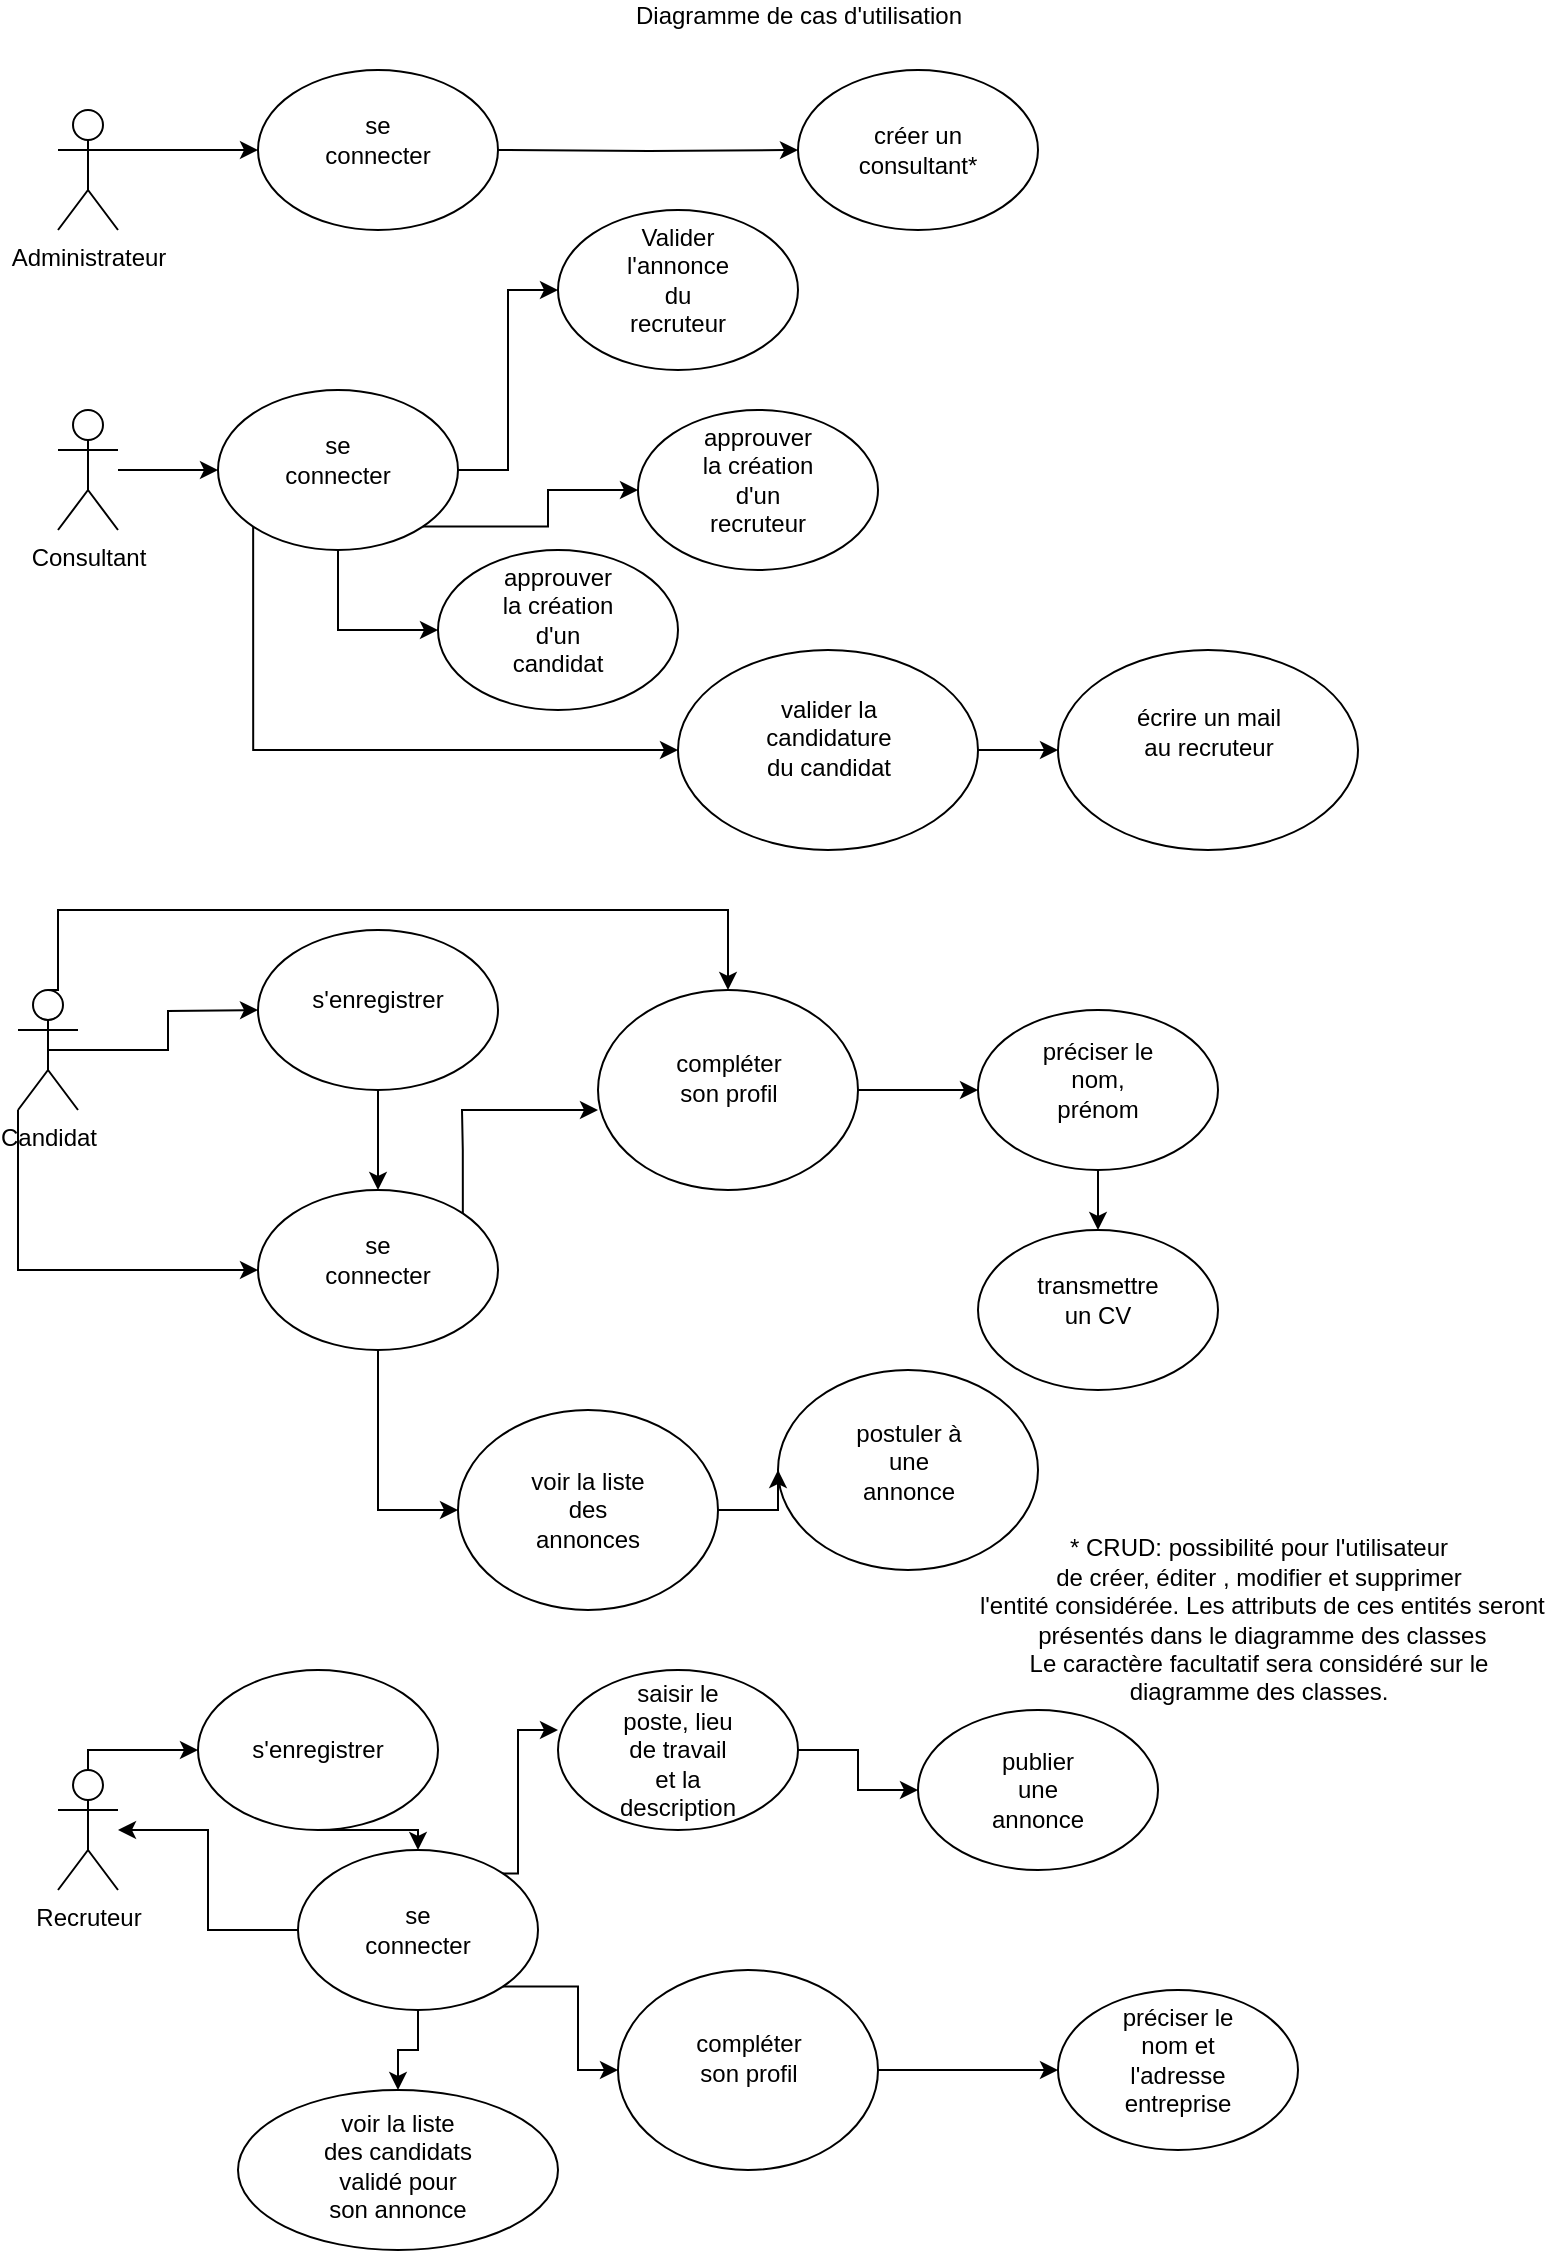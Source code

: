 <mxfile version="20.0.4" type="github">
  <diagram id="4P2TpbgXzhP-4KFeG8Nv" name="Page-1">
    <mxGraphModel dx="1225" dy="740" grid="1" gridSize="10" guides="1" tooltips="1" connect="1" arrows="1" fold="1" page="1" pageScale="1" pageWidth="827" pageHeight="1169" math="0" shadow="0">
      <root>
        <mxCell id="0" />
        <mxCell id="1" parent="0" />
        <mxCell id="2" value="&lt;div&gt;Diagramme de cas d&#39;utilisation&lt;/div&gt;&lt;div&gt;&lt;br&gt;&lt;/div&gt;" style="text;html=1;resizable=0;autosize=1;align=center;verticalAlign=middle;points=[];fillColor=none;strokeColor=none;rounded=0;" parent="1" vertex="1">
          <mxGeometry x="370" y="15" width="180" height="30" as="geometry" />
        </mxCell>
        <mxCell id="oijMVtfoC-c7ZMny98bf-4" value="" style="group" parent="1" vertex="1" connectable="0">
          <mxGeometry x="170" y="210" width="120" height="80" as="geometry" />
        </mxCell>
        <mxCell id="oijMVtfoC-c7ZMny98bf-2" value="" style="ellipse;whiteSpace=wrap;html=1;" parent="oijMVtfoC-c7ZMny98bf-4" vertex="1">
          <mxGeometry width="120" height="80" as="geometry" />
        </mxCell>
        <mxCell id="oijMVtfoC-c7ZMny98bf-3" value="se connecter" style="text;html=1;strokeColor=none;fillColor=none;align=center;verticalAlign=middle;whiteSpace=wrap;rounded=0;" parent="oijMVtfoC-c7ZMny98bf-4" vertex="1">
          <mxGeometry x="30" y="20" width="60" height="30" as="geometry" />
        </mxCell>
        <mxCell id="bDuGjaqNq2e8TzomaUQW-6" style="edgeStyle=orthogonalEdgeStyle;rounded=0;orthogonalLoop=1;jettySize=auto;html=1;entryX=0;entryY=0.5;entryDx=0;entryDy=0;" parent="1" source="oijMVtfoC-c7ZMny98bf-5" target="bDuGjaqNq2e8TzomaUQW-3" edge="1">
          <mxGeometry relative="1" as="geometry">
            <Array as="points">
              <mxPoint x="105" y="890" />
            </Array>
          </mxGeometry>
        </mxCell>
        <mxCell id="oijMVtfoC-c7ZMny98bf-5" value="Recruteur" style="shape=umlActor;verticalLabelPosition=bottom;verticalAlign=top;html=1;outlineConnect=0;" parent="1" vertex="1">
          <mxGeometry x="90" y="900" width="30" height="60" as="geometry" />
        </mxCell>
        <mxCell id="oijMVtfoC-c7ZMny98bf-15" style="edgeStyle=orthogonalEdgeStyle;rounded=0;orthogonalLoop=1;jettySize=auto;html=1;entryX=0;entryY=0.5;entryDx=0;entryDy=0;" parent="1" source="oijMVtfoC-c7ZMny98bf-10" target="oijMVtfoC-c7ZMny98bf-2" edge="1">
          <mxGeometry relative="1" as="geometry" />
        </mxCell>
        <mxCell id="oijMVtfoC-c7ZMny98bf-10" value="Consultant" style="shape=umlActor;verticalLabelPosition=bottom;verticalAlign=top;html=1;outlineConnect=0;" parent="1" vertex="1">
          <mxGeometry x="90" y="220" width="30" height="60" as="geometry" />
        </mxCell>
        <mxCell id="oijMVtfoC-c7ZMny98bf-25" style="edgeStyle=orthogonalEdgeStyle;rounded=0;orthogonalLoop=1;jettySize=auto;html=1;exitX=1;exitY=0.333;exitDx=0;exitDy=0;exitPerimeter=0;entryX=0;entryY=0.5;entryDx=0;entryDy=0;" parent="1" source="oijMVtfoC-c7ZMny98bf-12" target="oijMVtfoC-c7ZMny98bf-19" edge="1">
          <mxGeometry relative="1" as="geometry" />
        </mxCell>
        <mxCell id="oijMVtfoC-c7ZMny98bf-12" value="Administrateur" style="shape=umlActor;verticalLabelPosition=bottom;verticalAlign=top;html=1;outlineConnect=0;" parent="1" vertex="1">
          <mxGeometry x="90" y="70" width="30" height="60" as="geometry" />
        </mxCell>
        <mxCell id="oijMVtfoC-c7ZMny98bf-18" value="" style="group" parent="1" vertex="1" connectable="0">
          <mxGeometry x="190" y="50" width="120" height="80" as="geometry" />
        </mxCell>
        <mxCell id="oijMVtfoC-c7ZMny98bf-19" value="" style="ellipse;whiteSpace=wrap;html=1;" parent="oijMVtfoC-c7ZMny98bf-18" vertex="1">
          <mxGeometry width="120" height="80" as="geometry" />
        </mxCell>
        <mxCell id="oijMVtfoC-c7ZMny98bf-20" value="se connecter" style="text;html=1;strokeColor=none;fillColor=none;align=center;verticalAlign=middle;whiteSpace=wrap;rounded=0;" parent="oijMVtfoC-c7ZMny98bf-18" vertex="1">
          <mxGeometry x="30" y="20" width="60" height="30" as="geometry" />
        </mxCell>
        <mxCell id="oijMVtfoC-c7ZMny98bf-29" value="" style="group" parent="1" vertex="1" connectable="0">
          <mxGeometry x="400" y="340" width="150" height="100" as="geometry" />
        </mxCell>
        <mxCell id="oijMVtfoC-c7ZMny98bf-30" value="" style="ellipse;whiteSpace=wrap;html=1;" parent="oijMVtfoC-c7ZMny98bf-29" vertex="1">
          <mxGeometry width="150" height="100" as="geometry" />
        </mxCell>
        <mxCell id="oijMVtfoC-c7ZMny98bf-31" value="valider la candidature du candidat" style="text;html=1;strokeColor=none;fillColor=none;align=center;verticalAlign=middle;whiteSpace=wrap;rounded=0;" parent="oijMVtfoC-c7ZMny98bf-29" vertex="1">
          <mxGeometry x="37.5" y="25" width="75" height="37.5" as="geometry" />
        </mxCell>
        <mxCell id="oijMVtfoC-c7ZMny98bf-35" style="edgeStyle=orthogonalEdgeStyle;rounded=0;orthogonalLoop=1;jettySize=auto;html=1;entryX=0;entryY=0.5;entryDx=0;entryDy=0;" parent="1" target="oijMVtfoC-c7ZMny98bf-27" edge="1">
          <mxGeometry relative="1" as="geometry">
            <mxPoint x="310" y="90" as="sourcePoint" />
          </mxGeometry>
        </mxCell>
        <mxCell id="oijMVtfoC-c7ZMny98bf-36" value="" style="group" parent="1" vertex="1" connectable="0">
          <mxGeometry x="340" y="120" width="120" height="80" as="geometry" />
        </mxCell>
        <mxCell id="oijMVtfoC-c7ZMny98bf-37" value="" style="ellipse;whiteSpace=wrap;html=1;" parent="oijMVtfoC-c7ZMny98bf-36" vertex="1">
          <mxGeometry width="120" height="80" as="geometry" />
        </mxCell>
        <mxCell id="oijMVtfoC-c7ZMny98bf-38" value="Valider l&#39;annonce du recruteur" style="text;html=1;strokeColor=none;fillColor=none;align=center;verticalAlign=middle;whiteSpace=wrap;rounded=0;" parent="oijMVtfoC-c7ZMny98bf-36" vertex="1">
          <mxGeometry x="30" y="20" width="60" height="30" as="geometry" />
        </mxCell>
        <mxCell id="oijMVtfoC-c7ZMny98bf-81" value="" style="group" parent="1" vertex="1" connectable="0">
          <mxGeometry x="590" y="1010" width="120" height="80" as="geometry" />
        </mxCell>
        <mxCell id="oijMVtfoC-c7ZMny98bf-82" value="" style="ellipse;whiteSpace=wrap;html=1;" parent="oijMVtfoC-c7ZMny98bf-81" vertex="1">
          <mxGeometry width="120" height="80" as="geometry" />
        </mxCell>
        <mxCell id="oijMVtfoC-c7ZMny98bf-83" value="préciser le nom et l&#39;adresse entreprise" style="text;html=1;strokeColor=none;fillColor=none;align=center;verticalAlign=middle;whiteSpace=wrap;rounded=0;" parent="oijMVtfoC-c7ZMny98bf-81" vertex="1">
          <mxGeometry x="30" y="20" width="60" height="30" as="geometry" />
        </mxCell>
        <mxCell id="oijMVtfoC-c7ZMny98bf-90" style="edgeStyle=orthogonalEdgeStyle;rounded=0;orthogonalLoop=1;jettySize=auto;html=1;exitX=1;exitY=0.5;exitDx=0;exitDy=0;entryX=0;entryY=0.5;entryDx=0;entryDy=0;" parent="1" source="oijMVtfoC-c7ZMny98bf-2" target="oijMVtfoC-c7ZMny98bf-37" edge="1">
          <mxGeometry relative="1" as="geometry" />
        </mxCell>
        <mxCell id="FNlm2keyfV-S8ZdXjNnV-2" value="&lt;div&gt;* CRUD: possibilité pour l&#39;utilisateur&lt;/div&gt;&lt;div&gt;de créer, éditer , modifier et supprimer&lt;/div&gt;&lt;div&gt;&amp;nbsp;l&#39;entité considérée. Les attributs de ces entités seront&lt;/div&gt;&lt;div&gt;&amp;nbsp;présentés dans le diagramme des classes&lt;br&gt;&lt;/div&gt;&lt;div&gt;Le caractère facultatif sera considéré sur le &lt;br&gt;&lt;/div&gt;&lt;div&gt;diagramme des classes.&lt;/div&gt;" style="text;html=1;resizable=0;autosize=1;align=center;verticalAlign=middle;points=[];fillColor=none;strokeColor=none;rounded=0;" parent="1" vertex="1">
          <mxGeometry x="540" y="780" width="300" height="90" as="geometry" />
        </mxCell>
        <mxCell id="oijMVtfoC-c7ZMny98bf-27" value="" style="ellipse;whiteSpace=wrap;html=1;" parent="1" vertex="1">
          <mxGeometry x="460" y="50" width="120" height="80" as="geometry" />
        </mxCell>
        <mxCell id="oijMVtfoC-c7ZMny98bf-28" value="créer un consultant*" style="text;html=1;strokeColor=none;fillColor=none;align=center;verticalAlign=middle;whiteSpace=wrap;rounded=0;" parent="1" vertex="1">
          <mxGeometry x="490" y="75" width="60" height="30" as="geometry" />
        </mxCell>
        <mxCell id="cNIdlagECGKcxJbRgOtK-7" value="" style="group" vertex="1" connectable="0" parent="1">
          <mxGeometry x="380" y="220" width="120" height="80" as="geometry" />
        </mxCell>
        <mxCell id="cNIdlagECGKcxJbRgOtK-8" value="" style="ellipse;whiteSpace=wrap;html=1;" vertex="1" parent="cNIdlagECGKcxJbRgOtK-7">
          <mxGeometry width="120" height="80" as="geometry" />
        </mxCell>
        <mxCell id="cNIdlagECGKcxJbRgOtK-9" value="approuver la création d&#39;un recruteur " style="text;html=1;strokeColor=none;fillColor=none;align=center;verticalAlign=middle;whiteSpace=wrap;rounded=0;" vertex="1" parent="cNIdlagECGKcxJbRgOtK-7">
          <mxGeometry x="30" y="20" width="60" height="30" as="geometry" />
        </mxCell>
        <mxCell id="cNIdlagECGKcxJbRgOtK-11" value="" style="group" vertex="1" connectable="0" parent="1">
          <mxGeometry x="280" y="290" width="120" height="80" as="geometry" />
        </mxCell>
        <mxCell id="cNIdlagECGKcxJbRgOtK-12" value="" style="ellipse;whiteSpace=wrap;html=1;" vertex="1" parent="cNIdlagECGKcxJbRgOtK-11">
          <mxGeometry width="120" height="80" as="geometry" />
        </mxCell>
        <mxCell id="cNIdlagECGKcxJbRgOtK-13" value="approuver la création d&#39;un candidat " style="text;html=1;strokeColor=none;fillColor=none;align=center;verticalAlign=middle;whiteSpace=wrap;rounded=0;" vertex="1" parent="cNIdlagECGKcxJbRgOtK-11">
          <mxGeometry x="30" y="20" width="60" height="30" as="geometry" />
        </mxCell>
        <mxCell id="cNIdlagECGKcxJbRgOtK-14" value="" style="group" vertex="1" connectable="0" parent="1">
          <mxGeometry x="590" y="340" width="150" height="100" as="geometry" />
        </mxCell>
        <mxCell id="cNIdlagECGKcxJbRgOtK-15" value="" style="ellipse;whiteSpace=wrap;html=1;" vertex="1" parent="cNIdlagECGKcxJbRgOtK-14">
          <mxGeometry width="150" height="100" as="geometry" />
        </mxCell>
        <mxCell id="cNIdlagECGKcxJbRgOtK-16" value="écrire un mail au recruteur" style="text;html=1;strokeColor=none;fillColor=none;align=center;verticalAlign=middle;whiteSpace=wrap;rounded=0;" vertex="1" parent="cNIdlagECGKcxJbRgOtK-14">
          <mxGeometry x="37.5" y="20" width="75" height="42.5" as="geometry" />
        </mxCell>
        <mxCell id="cNIdlagECGKcxJbRgOtK-19" style="edgeStyle=orthogonalEdgeStyle;rounded=0;orthogonalLoop=1;jettySize=auto;html=1;exitX=1;exitY=0.5;exitDx=0;exitDy=0;" edge="1" parent="1" source="oijMVtfoC-c7ZMny98bf-30">
          <mxGeometry relative="1" as="geometry">
            <mxPoint x="590" y="390" as="targetPoint" />
          </mxGeometry>
        </mxCell>
        <mxCell id="cNIdlagECGKcxJbRgOtK-20" style="edgeStyle=orthogonalEdgeStyle;rounded=0;orthogonalLoop=1;jettySize=auto;html=1;exitX=1;exitY=1;exitDx=0;exitDy=0;entryX=0;entryY=0.5;entryDx=0;entryDy=0;" edge="1" parent="1" source="oijMVtfoC-c7ZMny98bf-2" target="cNIdlagECGKcxJbRgOtK-8">
          <mxGeometry relative="1" as="geometry" />
        </mxCell>
        <mxCell id="cNIdlagECGKcxJbRgOtK-21" style="edgeStyle=orthogonalEdgeStyle;rounded=0;orthogonalLoop=1;jettySize=auto;html=1;exitX=0.5;exitY=1;exitDx=0;exitDy=0;entryX=0;entryY=0.5;entryDx=0;entryDy=0;" edge="1" parent="1" source="oijMVtfoC-c7ZMny98bf-2" target="cNIdlagECGKcxJbRgOtK-12">
          <mxGeometry relative="1" as="geometry" />
        </mxCell>
        <mxCell id="cNIdlagECGKcxJbRgOtK-22" style="edgeStyle=orthogonalEdgeStyle;rounded=0;orthogonalLoop=1;jettySize=auto;html=1;exitX=0;exitY=1;exitDx=0;exitDy=0;" edge="1" parent="1" source="oijMVtfoC-c7ZMny98bf-2">
          <mxGeometry relative="1" as="geometry">
            <mxPoint x="400" y="390" as="targetPoint" />
            <Array as="points">
              <mxPoint x="188" y="390" />
            </Array>
          </mxGeometry>
        </mxCell>
        <mxCell id="cNIdlagECGKcxJbRgOtK-31" value="" style="group" vertex="1" connectable="0" parent="1">
          <mxGeometry x="160" y="850" width="120" height="80" as="geometry" />
        </mxCell>
        <mxCell id="bDuGjaqNq2e8TzomaUQW-3" value="" style="ellipse;whiteSpace=wrap;html=1;" parent="cNIdlagECGKcxJbRgOtK-31" vertex="1">
          <mxGeometry width="120" height="80" as="geometry" />
        </mxCell>
        <mxCell id="cNIdlagECGKcxJbRgOtK-30" value="s&#39;enregistrer" style="text;html=1;strokeColor=none;fillColor=none;align=center;verticalAlign=middle;whiteSpace=wrap;rounded=0;" vertex="1" parent="cNIdlagECGKcxJbRgOtK-31">
          <mxGeometry x="30" y="25" width="60" height="30" as="geometry" />
        </mxCell>
        <mxCell id="cNIdlagECGKcxJbRgOtK-32" value="" style="group" vertex="1" connectable="0" parent="1">
          <mxGeometry x="210" y="940" width="120" height="80" as="geometry" />
        </mxCell>
        <mxCell id="cNIdlagECGKcxJbRgOtK-33" value="" style="ellipse;whiteSpace=wrap;html=1;" vertex="1" parent="cNIdlagECGKcxJbRgOtK-32">
          <mxGeometry width="120" height="80" as="geometry" />
        </mxCell>
        <mxCell id="cNIdlagECGKcxJbRgOtK-34" value="se connecter" style="text;html=1;strokeColor=none;fillColor=none;align=center;verticalAlign=middle;whiteSpace=wrap;rounded=0;" vertex="1" parent="cNIdlagECGKcxJbRgOtK-32">
          <mxGeometry x="30" y="25" width="60" height="30" as="geometry" />
        </mxCell>
        <mxCell id="cNIdlagECGKcxJbRgOtK-35" style="edgeStyle=orthogonalEdgeStyle;rounded=0;orthogonalLoop=1;jettySize=auto;html=1;exitX=0.5;exitY=1;exitDx=0;exitDy=0;entryX=0.5;entryY=0;entryDx=0;entryDy=0;" edge="1" parent="1" source="bDuGjaqNq2e8TzomaUQW-3" target="cNIdlagECGKcxJbRgOtK-33">
          <mxGeometry relative="1" as="geometry">
            <Array as="points">
              <mxPoint x="270" y="930" />
            </Array>
          </mxGeometry>
        </mxCell>
        <mxCell id="cNIdlagECGKcxJbRgOtK-38" value="" style="group" vertex="1" connectable="0" parent="1">
          <mxGeometry x="520" y="870" width="120" height="80" as="geometry" />
        </mxCell>
        <mxCell id="cNIdlagECGKcxJbRgOtK-39" value="" style="ellipse;whiteSpace=wrap;html=1;" vertex="1" parent="cNIdlagECGKcxJbRgOtK-38">
          <mxGeometry width="120" height="80" as="geometry" />
        </mxCell>
        <mxCell id="cNIdlagECGKcxJbRgOtK-40" value="publier une annonce" style="text;html=1;strokeColor=none;fillColor=none;align=center;verticalAlign=middle;whiteSpace=wrap;rounded=0;" vertex="1" parent="cNIdlagECGKcxJbRgOtK-38">
          <mxGeometry x="30" y="25" width="60" height="30" as="geometry" />
        </mxCell>
        <mxCell id="cNIdlagECGKcxJbRgOtK-41" value="" style="group" vertex="1" connectable="0" parent="1">
          <mxGeometry x="180" y="1060" width="160" height="80" as="geometry" />
        </mxCell>
        <mxCell id="cNIdlagECGKcxJbRgOtK-42" value="" style="ellipse;whiteSpace=wrap;html=1;" vertex="1" parent="cNIdlagECGKcxJbRgOtK-41">
          <mxGeometry width="160" height="80" as="geometry" />
        </mxCell>
        <mxCell id="cNIdlagECGKcxJbRgOtK-43" value="voir la liste des candidats validé pour son annonce" style="text;html=1;strokeColor=none;fillColor=none;align=center;verticalAlign=middle;whiteSpace=wrap;rounded=0;" vertex="1" parent="cNIdlagECGKcxJbRgOtK-41">
          <mxGeometry x="40" y="20" width="80" height="35" as="geometry" />
        </mxCell>
        <mxCell id="cNIdlagECGKcxJbRgOtK-44" style="edgeStyle=orthogonalEdgeStyle;rounded=0;orthogonalLoop=1;jettySize=auto;html=1;exitX=0.5;exitY=1;exitDx=0;exitDy=0;entryX=0.5;entryY=0;entryDx=0;entryDy=0;" edge="1" parent="1" source="cNIdlagECGKcxJbRgOtK-33" target="cNIdlagECGKcxJbRgOtK-42">
          <mxGeometry relative="1" as="geometry" />
        </mxCell>
        <mxCell id="cNIdlagECGKcxJbRgOtK-46" style="edgeStyle=orthogonalEdgeStyle;rounded=0;orthogonalLoop=1;jettySize=auto;html=1;exitX=0;exitY=0.5;exitDx=0;exitDy=0;" edge="1" parent="1" source="cNIdlagECGKcxJbRgOtK-33" target="oijMVtfoC-c7ZMny98bf-5">
          <mxGeometry relative="1" as="geometry">
            <mxPoint x="130" y="940" as="targetPoint" />
          </mxGeometry>
        </mxCell>
        <mxCell id="oijMVtfoC-c7ZMny98bf-78" value="" style="group" parent="1" vertex="1" connectable="0">
          <mxGeometry x="450" y="700" width="130" height="100" as="geometry" />
        </mxCell>
        <mxCell id="oijMVtfoC-c7ZMny98bf-79" value="" style="ellipse;whiteSpace=wrap;html=1;" parent="oijMVtfoC-c7ZMny98bf-78" vertex="1">
          <mxGeometry width="130" height="100" as="geometry" />
        </mxCell>
        <mxCell id="oijMVtfoC-c7ZMny98bf-80" value="postuler à une annonce" style="text;html=1;strokeColor=none;fillColor=none;align=center;verticalAlign=middle;whiteSpace=wrap;rounded=0;" parent="oijMVtfoC-c7ZMny98bf-78" vertex="1">
          <mxGeometry x="32.5" y="30" width="65" height="32.5" as="geometry" />
        </mxCell>
        <mxCell id="oijMVtfoC-c7ZMny98bf-46" style="edgeStyle=orthogonalEdgeStyle;rounded=0;orthogonalLoop=1;jettySize=auto;html=1;exitX=0.5;exitY=0.5;exitDx=0;exitDy=0;exitPerimeter=0;" parent="1" source="oijMVtfoC-c7ZMny98bf-13" edge="1">
          <mxGeometry relative="1" as="geometry">
            <mxPoint x="190" y="520" as="targetPoint" />
          </mxGeometry>
        </mxCell>
        <mxCell id="oijMVtfoC-c7ZMny98bf-13" value="Candidat" style="shape=umlActor;verticalLabelPosition=bottom;verticalAlign=top;html=1;outlineConnect=0;" parent="1" vertex="1">
          <mxGeometry x="70" y="510" width="30" height="60" as="geometry" />
        </mxCell>
        <mxCell id="oijMVtfoC-c7ZMny98bf-22" value="" style="group" parent="1" vertex="1" connectable="0">
          <mxGeometry x="190" y="480" width="120" height="80" as="geometry" />
        </mxCell>
        <mxCell id="oijMVtfoC-c7ZMny98bf-23" value="" style="ellipse;whiteSpace=wrap;html=1;" parent="oijMVtfoC-c7ZMny98bf-22" vertex="1">
          <mxGeometry width="120" height="80" as="geometry" />
        </mxCell>
        <mxCell id="oijMVtfoC-c7ZMny98bf-24" value="s&#39;enregistrer" style="text;html=1;strokeColor=none;fillColor=none;align=center;verticalAlign=middle;whiteSpace=wrap;rounded=0;" parent="oijMVtfoC-c7ZMny98bf-22" vertex="1">
          <mxGeometry x="30" y="20" width="60" height="30" as="geometry" />
        </mxCell>
        <mxCell id="oijMVtfoC-c7ZMny98bf-41" value="" style="group" parent="1" vertex="1" connectable="0">
          <mxGeometry x="190" y="610" width="120" height="80" as="geometry" />
        </mxCell>
        <mxCell id="oijMVtfoC-c7ZMny98bf-42" value="" style="ellipse;whiteSpace=wrap;html=1;" parent="oijMVtfoC-c7ZMny98bf-41" vertex="1">
          <mxGeometry width="120" height="80" as="geometry" />
        </mxCell>
        <mxCell id="oijMVtfoC-c7ZMny98bf-43" value="se connecter" style="text;html=1;strokeColor=none;fillColor=none;align=center;verticalAlign=middle;whiteSpace=wrap;rounded=0;" parent="oijMVtfoC-c7ZMny98bf-41" vertex="1">
          <mxGeometry x="30" y="20" width="60" height="30" as="geometry" />
        </mxCell>
        <mxCell id="oijMVtfoC-c7ZMny98bf-48" style="edgeStyle=orthogonalEdgeStyle;rounded=0;orthogonalLoop=1;jettySize=auto;html=1;exitX=0;exitY=1;exitDx=0;exitDy=0;exitPerimeter=0;entryX=0;entryY=0.5;entryDx=0;entryDy=0;" parent="1" source="oijMVtfoC-c7ZMny98bf-13" target="oijMVtfoC-c7ZMny98bf-42" edge="1">
          <mxGeometry relative="1" as="geometry" />
        </mxCell>
        <mxCell id="oijMVtfoC-c7ZMny98bf-88" style="edgeStyle=orthogonalEdgeStyle;rounded=0;orthogonalLoop=1;jettySize=auto;html=1;entryX=0;entryY=0.5;entryDx=0;entryDy=0;" parent="1" target="oijMVtfoC-c7ZMny98bf-79" edge="1">
          <mxGeometry relative="1" as="geometry">
            <mxPoint x="420" y="770" as="sourcePoint" />
          </mxGeometry>
        </mxCell>
        <mxCell id="oijMVtfoC-c7ZMny98bf-47" style="edgeStyle=orthogonalEdgeStyle;rounded=0;orthogonalLoop=1;jettySize=auto;html=1;exitX=0.5;exitY=1;exitDx=0;exitDy=0;entryX=0.5;entryY=0;entryDx=0;entryDy=0;" parent="1" source="oijMVtfoC-c7ZMny98bf-23" target="oijMVtfoC-c7ZMny98bf-42" edge="1">
          <mxGeometry relative="1" as="geometry" />
        </mxCell>
        <mxCell id="oijMVtfoC-c7ZMny98bf-67" value="" style="group" parent="1" vertex="1" connectable="0">
          <mxGeometry x="360" y="510" width="130" height="100" as="geometry" />
        </mxCell>
        <mxCell id="oijMVtfoC-c7ZMny98bf-68" value="" style="ellipse;whiteSpace=wrap;html=1;" parent="oijMVtfoC-c7ZMny98bf-67" vertex="1">
          <mxGeometry width="130" height="100" as="geometry" />
        </mxCell>
        <mxCell id="oijMVtfoC-c7ZMny98bf-69" value="compléter son profil" style="text;html=1;strokeColor=none;fillColor=none;align=center;verticalAlign=middle;whiteSpace=wrap;rounded=0;" parent="oijMVtfoC-c7ZMny98bf-67" vertex="1">
          <mxGeometry x="32.5" y="25" width="65" height="37.5" as="geometry" />
        </mxCell>
        <mxCell id="oijMVtfoC-c7ZMny98bf-72" style="edgeStyle=orthogonalEdgeStyle;rounded=0;orthogonalLoop=1;jettySize=auto;html=1;entryX=0.5;entryY=0;entryDx=0;entryDy=0;exitX=0.5;exitY=0;exitDx=0;exitDy=0;exitPerimeter=0;" parent="1" source="oijMVtfoC-c7ZMny98bf-13" target="oijMVtfoC-c7ZMny98bf-68" edge="1">
          <mxGeometry relative="1" as="geometry">
            <mxPoint x="370" y="550" as="targetPoint" />
            <mxPoint x="90" y="500" as="sourcePoint" />
            <Array as="points">
              <mxPoint x="90" y="510" />
              <mxPoint x="90" y="470" />
              <mxPoint x="425" y="470" />
            </Array>
          </mxGeometry>
        </mxCell>
        <mxCell id="bDuGjaqNq2e8TzomaUQW-2" style="edgeStyle=orthogonalEdgeStyle;rounded=0;orthogonalLoop=1;jettySize=auto;html=1;exitX=1;exitY=0;exitDx=0;exitDy=0;entryX=0;entryY=0.6;entryDx=0;entryDy=0;entryPerimeter=0;" parent="1" source="oijMVtfoC-c7ZMny98bf-42" target="oijMVtfoC-c7ZMny98bf-68" edge="1">
          <mxGeometry relative="1" as="geometry">
            <Array as="points">
              <mxPoint x="292" y="590" />
              <mxPoint x="292" y="570" />
            </Array>
          </mxGeometry>
        </mxCell>
        <mxCell id="cNIdlagECGKcxJbRgOtK-25" value="" style="group" vertex="1" connectable="0" parent="1">
          <mxGeometry x="290" y="720" width="130" height="100" as="geometry" />
        </mxCell>
        <mxCell id="cNIdlagECGKcxJbRgOtK-24" value="" style="ellipse;whiteSpace=wrap;html=1;" vertex="1" parent="cNIdlagECGKcxJbRgOtK-25">
          <mxGeometry width="130" height="100" as="geometry" />
        </mxCell>
        <mxCell id="bDuGjaqNq2e8TzomaUQW-4" value="voir la liste des annonces" style="text;html=1;strokeColor=none;fillColor=none;align=center;verticalAlign=middle;whiteSpace=wrap;rounded=0;" parent="cNIdlagECGKcxJbRgOtK-25" vertex="1">
          <mxGeometry x="35" y="35" width="60" height="30" as="geometry" />
        </mxCell>
        <mxCell id="cNIdlagECGKcxJbRgOtK-26" style="edgeStyle=orthogonalEdgeStyle;rounded=0;orthogonalLoop=1;jettySize=auto;html=1;exitX=0.5;exitY=1;exitDx=0;exitDy=0;" edge="1" parent="1" source="oijMVtfoC-c7ZMny98bf-42">
          <mxGeometry relative="1" as="geometry">
            <mxPoint x="290" y="770.0" as="targetPoint" />
            <Array as="points">
              <mxPoint x="250" y="770" />
            </Array>
          </mxGeometry>
        </mxCell>
        <mxCell id="cNIdlagECGKcxJbRgOtK-47" value="" style="group" vertex="1" connectable="0" parent="1">
          <mxGeometry x="370" y="1000" width="130" height="100" as="geometry" />
        </mxCell>
        <mxCell id="cNIdlagECGKcxJbRgOtK-48" value="" style="ellipse;whiteSpace=wrap;html=1;" vertex="1" parent="cNIdlagECGKcxJbRgOtK-47">
          <mxGeometry width="130" height="100" as="geometry" />
        </mxCell>
        <mxCell id="cNIdlagECGKcxJbRgOtK-49" value="compléter son profil" style="text;html=1;strokeColor=none;fillColor=none;align=center;verticalAlign=middle;whiteSpace=wrap;rounded=0;" vertex="1" parent="cNIdlagECGKcxJbRgOtK-47">
          <mxGeometry x="32.5" y="25" width="65" height="37.5" as="geometry" />
        </mxCell>
        <mxCell id="cNIdlagECGKcxJbRgOtK-51" style="edgeStyle=orthogonalEdgeStyle;rounded=0;orthogonalLoop=1;jettySize=auto;html=1;exitX=1;exitY=1;exitDx=0;exitDy=0;entryX=0;entryY=0.5;entryDx=0;entryDy=0;" edge="1" parent="1" source="cNIdlagECGKcxJbRgOtK-33" target="cNIdlagECGKcxJbRgOtK-48">
          <mxGeometry relative="1" as="geometry" />
        </mxCell>
        <mxCell id="cNIdlagECGKcxJbRgOtK-52" style="edgeStyle=orthogonalEdgeStyle;rounded=0;orthogonalLoop=1;jettySize=auto;html=1;exitX=1;exitY=0.5;exitDx=0;exitDy=0;entryX=0;entryY=0.5;entryDx=0;entryDy=0;" edge="1" parent="1" source="cNIdlagECGKcxJbRgOtK-48" target="oijMVtfoC-c7ZMny98bf-82">
          <mxGeometry relative="1" as="geometry">
            <mxPoint x="590" y="1070" as="targetPoint" />
          </mxGeometry>
        </mxCell>
        <mxCell id="cNIdlagECGKcxJbRgOtK-54" value="" style="group" vertex="1" connectable="0" parent="1">
          <mxGeometry x="550" y="520" width="120" height="80" as="geometry" />
        </mxCell>
        <mxCell id="cNIdlagECGKcxJbRgOtK-55" value="" style="ellipse;whiteSpace=wrap;html=1;" vertex="1" parent="cNIdlagECGKcxJbRgOtK-54">
          <mxGeometry width="120" height="80" as="geometry" />
        </mxCell>
        <mxCell id="cNIdlagECGKcxJbRgOtK-56" value="préciser le nom, prénom" style="text;html=1;strokeColor=none;fillColor=none;align=center;verticalAlign=middle;whiteSpace=wrap;rounded=0;" vertex="1" parent="cNIdlagECGKcxJbRgOtK-54">
          <mxGeometry x="30" y="20" width="60" height="30" as="geometry" />
        </mxCell>
        <mxCell id="cNIdlagECGKcxJbRgOtK-59" value="" style="group" vertex="1" connectable="0" parent="1">
          <mxGeometry x="550" y="630" width="120" height="80" as="geometry" />
        </mxCell>
        <mxCell id="cNIdlagECGKcxJbRgOtK-60" value="" style="ellipse;whiteSpace=wrap;html=1;" vertex="1" parent="cNIdlagECGKcxJbRgOtK-59">
          <mxGeometry width="120" height="80" as="geometry" />
        </mxCell>
        <mxCell id="cNIdlagECGKcxJbRgOtK-61" value="transmettre un CV" style="text;html=1;strokeColor=none;fillColor=none;align=center;verticalAlign=middle;whiteSpace=wrap;rounded=0;" vertex="1" parent="cNIdlagECGKcxJbRgOtK-59">
          <mxGeometry x="30" y="20" width="60" height="30" as="geometry" />
        </mxCell>
        <mxCell id="cNIdlagECGKcxJbRgOtK-62" style="edgeStyle=orthogonalEdgeStyle;rounded=0;orthogonalLoop=1;jettySize=auto;html=1;exitX=1;exitY=0.5;exitDx=0;exitDy=0;entryX=0;entryY=0.5;entryDx=0;entryDy=0;" edge="1" parent="1" source="oijMVtfoC-c7ZMny98bf-68" target="cNIdlagECGKcxJbRgOtK-55">
          <mxGeometry relative="1" as="geometry" />
        </mxCell>
        <mxCell id="cNIdlagECGKcxJbRgOtK-63" style="edgeStyle=orthogonalEdgeStyle;rounded=0;orthogonalLoop=1;jettySize=auto;html=1;exitX=0.5;exitY=1;exitDx=0;exitDy=0;entryX=0.5;entryY=0;entryDx=0;entryDy=0;" edge="1" parent="1" source="cNIdlagECGKcxJbRgOtK-55" target="cNIdlagECGKcxJbRgOtK-60">
          <mxGeometry relative="1" as="geometry" />
        </mxCell>
        <mxCell id="cNIdlagECGKcxJbRgOtK-66" value="" style="group" vertex="1" connectable="0" parent="1">
          <mxGeometry x="340" y="850" width="120" height="80" as="geometry" />
        </mxCell>
        <mxCell id="cNIdlagECGKcxJbRgOtK-64" value="" style="ellipse;whiteSpace=wrap;html=1;" vertex="1" parent="cNIdlagECGKcxJbRgOtK-66">
          <mxGeometry width="120" height="80" as="geometry" />
        </mxCell>
        <mxCell id="cNIdlagECGKcxJbRgOtK-65" value="saisir le poste, lieu de travail et la description" style="text;html=1;strokeColor=none;fillColor=none;align=center;verticalAlign=middle;whiteSpace=wrap;rounded=0;" vertex="1" parent="cNIdlagECGKcxJbRgOtK-66">
          <mxGeometry x="30" y="25" width="60" height="30" as="geometry" />
        </mxCell>
        <mxCell id="cNIdlagECGKcxJbRgOtK-69" style="edgeStyle=orthogonalEdgeStyle;rounded=0;orthogonalLoop=1;jettySize=auto;html=1;exitX=1;exitY=0;exitDx=0;exitDy=0;" edge="1" parent="1" source="cNIdlagECGKcxJbRgOtK-33">
          <mxGeometry relative="1" as="geometry">
            <mxPoint x="340" y="880" as="targetPoint" />
            <Array as="points">
              <mxPoint x="320" y="952" />
              <mxPoint x="320" y="880" />
            </Array>
          </mxGeometry>
        </mxCell>
        <mxCell id="cNIdlagECGKcxJbRgOtK-70" style="edgeStyle=orthogonalEdgeStyle;rounded=0;orthogonalLoop=1;jettySize=auto;html=1;exitX=1;exitY=0.5;exitDx=0;exitDy=0;entryX=0;entryY=0.5;entryDx=0;entryDy=0;" edge="1" parent="1" source="cNIdlagECGKcxJbRgOtK-64" target="cNIdlagECGKcxJbRgOtK-39">
          <mxGeometry relative="1" as="geometry">
            <mxPoint x="640" y="930" as="targetPoint" />
          </mxGeometry>
        </mxCell>
      </root>
    </mxGraphModel>
  </diagram>
</mxfile>
